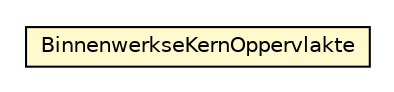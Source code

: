 #!/usr/local/bin/dot
#
# Class diagram 
# Generated by UMLGraph version R5_6-24-gf6e263 (http://www.umlgraph.org/)
#

digraph G {
	edge [fontname="Helvetica",fontsize=10,labelfontname="Helvetica",labelfontsize=10];
	node [fontname="Helvetica",fontsize=10,shape=plaintext];
	nodesep=0.25;
	ranksep=0.5;
	// nl.egem.stuf.sector.bg._0204.VBOFund.BinnenwerkseKernOppervlakte
	c211561 [label=<<table title="nl.egem.stuf.sector.bg._0204.VBOFund.BinnenwerkseKernOppervlakte" border="0" cellborder="1" cellspacing="0" cellpadding="2" port="p" bgcolor="lemonChiffon" href="./VBOFund.BinnenwerkseKernOppervlakte.html">
		<tr><td><table border="0" cellspacing="0" cellpadding="1">
<tr><td align="center" balign="center"> BinnenwerkseKernOppervlakte </td></tr>
		</table></td></tr>
		</table>>, URL="./VBOFund.BinnenwerkseKernOppervlakte.html", fontname="Helvetica", fontcolor="black", fontsize=10.0];
}

